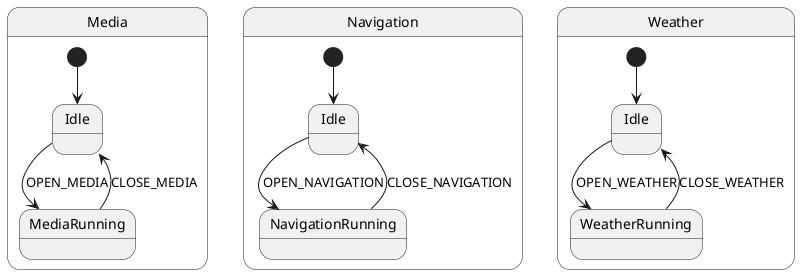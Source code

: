 @startuml

state Media {
state "Idle" as Idle1

[*] --> Idle1
Idle1 --> MediaRunning: OPEN_MEDIA
MediaRunning -up-> Idle1: CLOSE_MEDIA
}

state Navigation {
state "Idle" as Idle2

[*] --> Idle2
Idle2 --> NavigationRunning: OPEN_NAVIGATION
NavigationRunning -up-> Idle2: CLOSE_NAVIGATION
}

state Weather {
state "Idle" as Idle3

[*] --> Idle3
Idle3 --> WeatherRunning: OPEN_WEATHER
WeatherRunning -up-> Idle3: CLOSE_WEATHER
}

@enduml